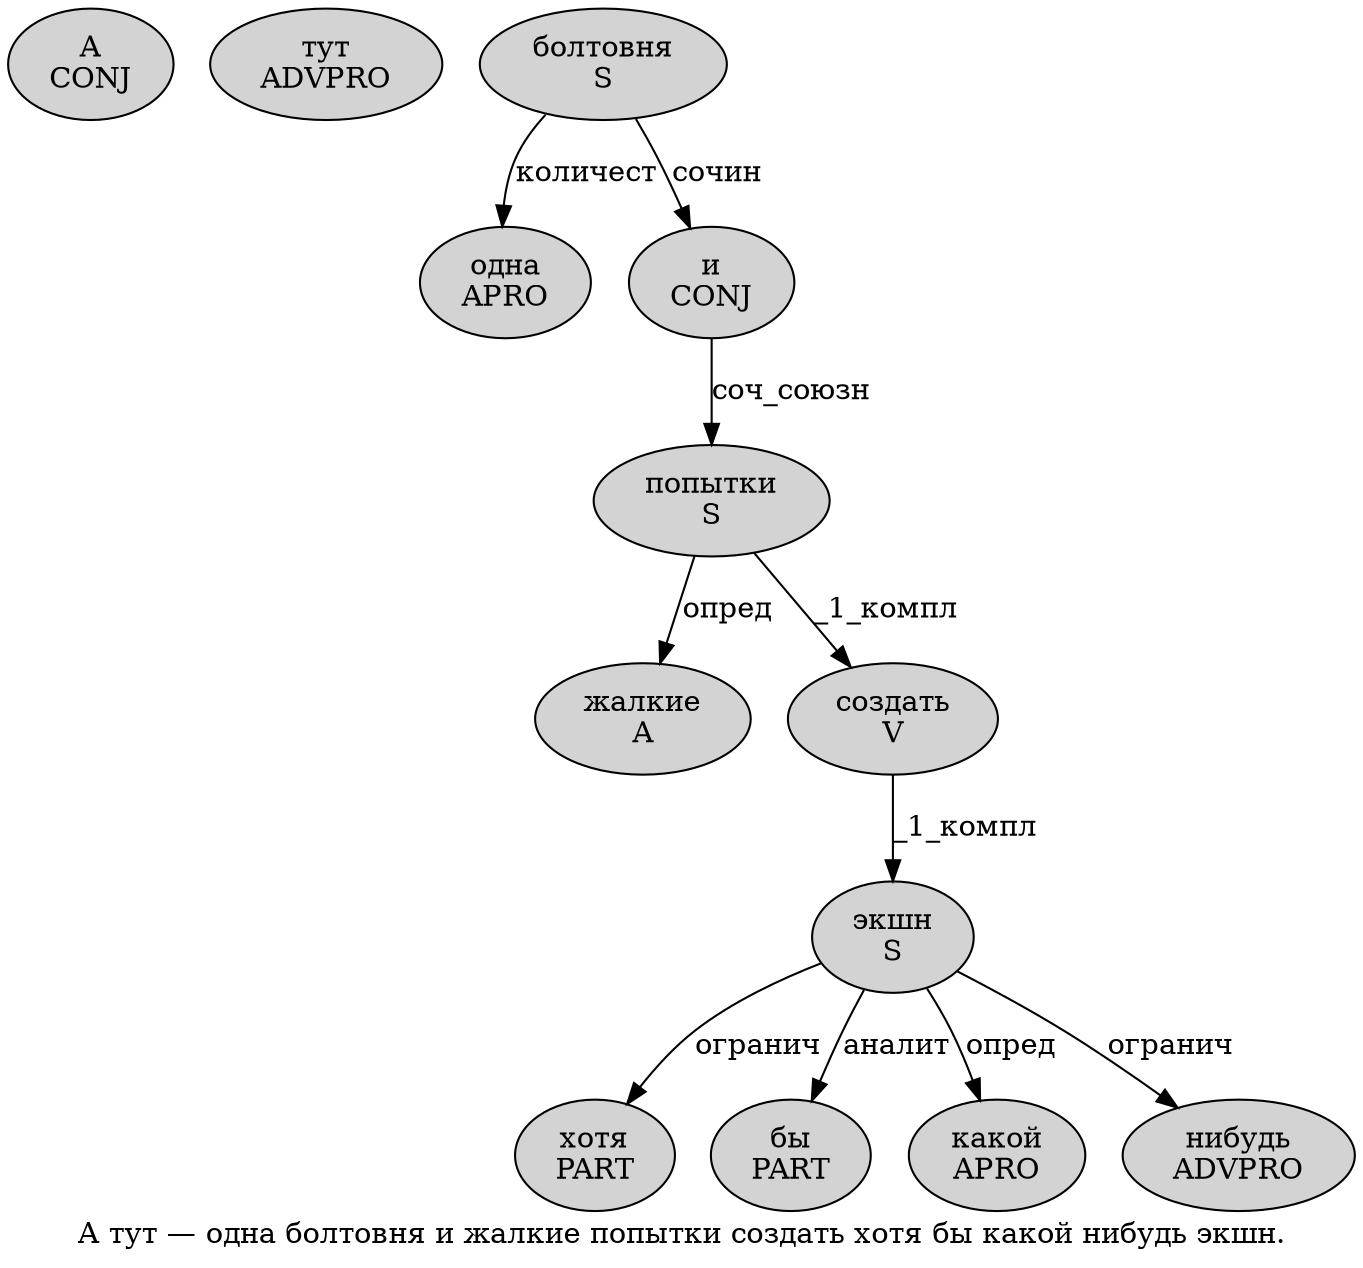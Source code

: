 digraph SENTENCE_4827 {
	graph [label="А тут — одна болтовня и жалкие попытки создать хотя бы какой нибудь экшн."]
	node [style=filled]
		0 [label="А
CONJ" color="" fillcolor=lightgray penwidth=1 shape=ellipse]
		1 [label="тут
ADVPRO" color="" fillcolor=lightgray penwidth=1 shape=ellipse]
		3 [label="одна
APRO" color="" fillcolor=lightgray penwidth=1 shape=ellipse]
		4 [label="болтовня
S" color="" fillcolor=lightgray penwidth=1 shape=ellipse]
		5 [label="и
CONJ" color="" fillcolor=lightgray penwidth=1 shape=ellipse]
		6 [label="жалкие
A" color="" fillcolor=lightgray penwidth=1 shape=ellipse]
		7 [label="попытки
S" color="" fillcolor=lightgray penwidth=1 shape=ellipse]
		8 [label="создать
V" color="" fillcolor=lightgray penwidth=1 shape=ellipse]
		9 [label="хотя
PART" color="" fillcolor=lightgray penwidth=1 shape=ellipse]
		10 [label="бы
PART" color="" fillcolor=lightgray penwidth=1 shape=ellipse]
		11 [label="какой
APRO" color="" fillcolor=lightgray penwidth=1 shape=ellipse]
		12 [label="нибудь
ADVPRO" color="" fillcolor=lightgray penwidth=1 shape=ellipse]
		13 [label="экшн
S" color="" fillcolor=lightgray penwidth=1 shape=ellipse]
			5 -> 7 [label="соч_союзн"]
			8 -> 13 [label="_1_компл"]
			4 -> 3 [label="количест"]
			4 -> 5 [label="сочин"]
			7 -> 6 [label="опред"]
			7 -> 8 [label="_1_компл"]
			13 -> 9 [label="огранич"]
			13 -> 10 [label="аналит"]
			13 -> 11 [label="опред"]
			13 -> 12 [label="огранич"]
}